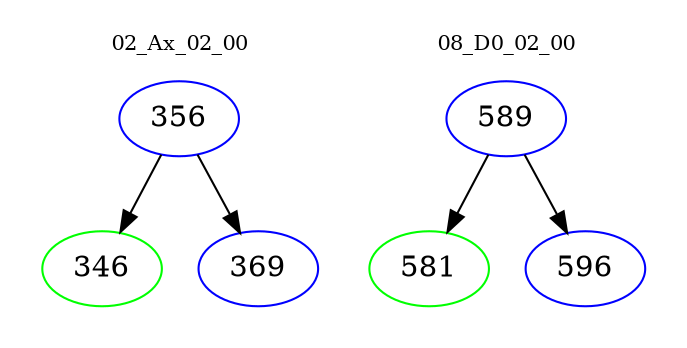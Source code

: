 digraph{
subgraph cluster_0 {
color = white
label = "02_Ax_02_00";
fontsize=10;
T0_356 [label="356", color="blue"]
T0_356 -> T0_346 [color="black"]
T0_346 [label="346", color="green"]
T0_356 -> T0_369 [color="black"]
T0_369 [label="369", color="blue"]
}
subgraph cluster_1 {
color = white
label = "08_D0_02_00";
fontsize=10;
T1_589 [label="589", color="blue"]
T1_589 -> T1_581 [color="black"]
T1_581 [label="581", color="green"]
T1_589 -> T1_596 [color="black"]
T1_596 [label="596", color="blue"]
}
}
